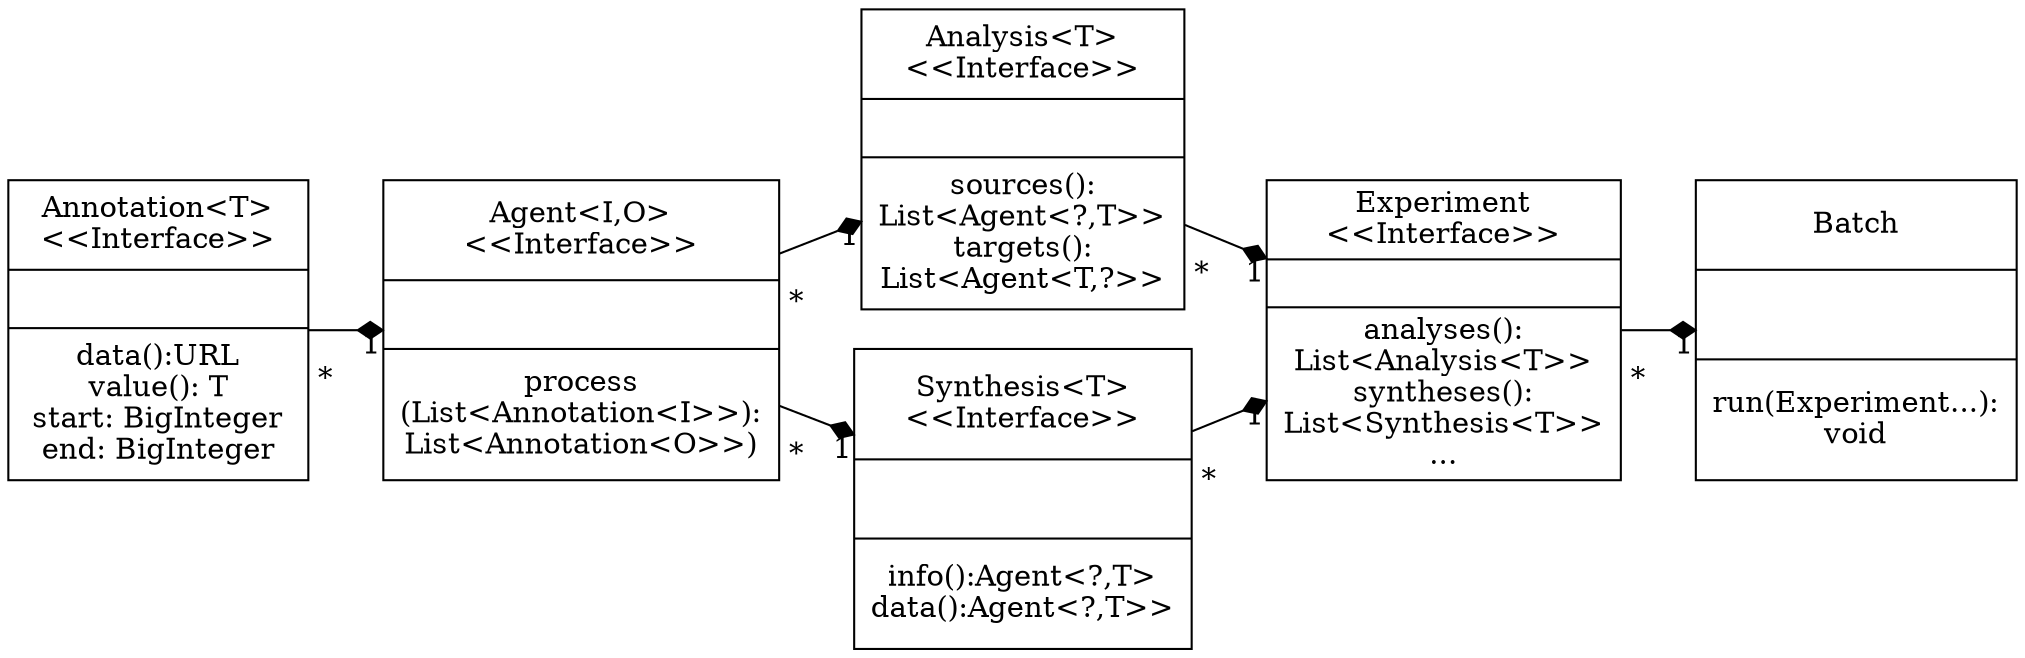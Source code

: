 digraph inter{
	rankdir=LR
	node[shape=record width=2 height=2]
	edge[arrowhead=diamond taillabel="\n *" headlabel="1\n "]
	agent[label="{{Agent\<I,O\>\n\<\<Interface\>\>||process\n(List\<Annotation\<I\>\>):\nList\<Annotation\<O\>\>)}}"]
	annotation[label="{{Annotation\<T\>\n\<\<Interface\>\>||data():URL\nvalue(): T\nstart: BigInteger\nend: BigInteger}}"]
	analysis[label="{{Analysis\<T\>\n\<\<Interface\>\>||sources():\nList\<Agent\<?,T\>\>\ntargets():\nList\<Agent\<T,?\>\>}}"]
	synthesis[label="{{Synthesis\<T\>\n\<\<Interface\>\>||info():Agent\<?,T\>\ndata():Agent\<?,T\>\>}}"]
	experiment[label="{{Experiment\n\<\<Interface\>\>||analyses():\nList\<Analysis\<T\>\>\nsyntheses():\nList\<Synthesis\<T\>\>\n...}}"]
	batch[label="{{Batch||run(Experiment...):\nvoid}}"]
	annotation->agent->analysis;agent->synthesis;analysis->experiment;synthesis->experiment;experiment->batch
}